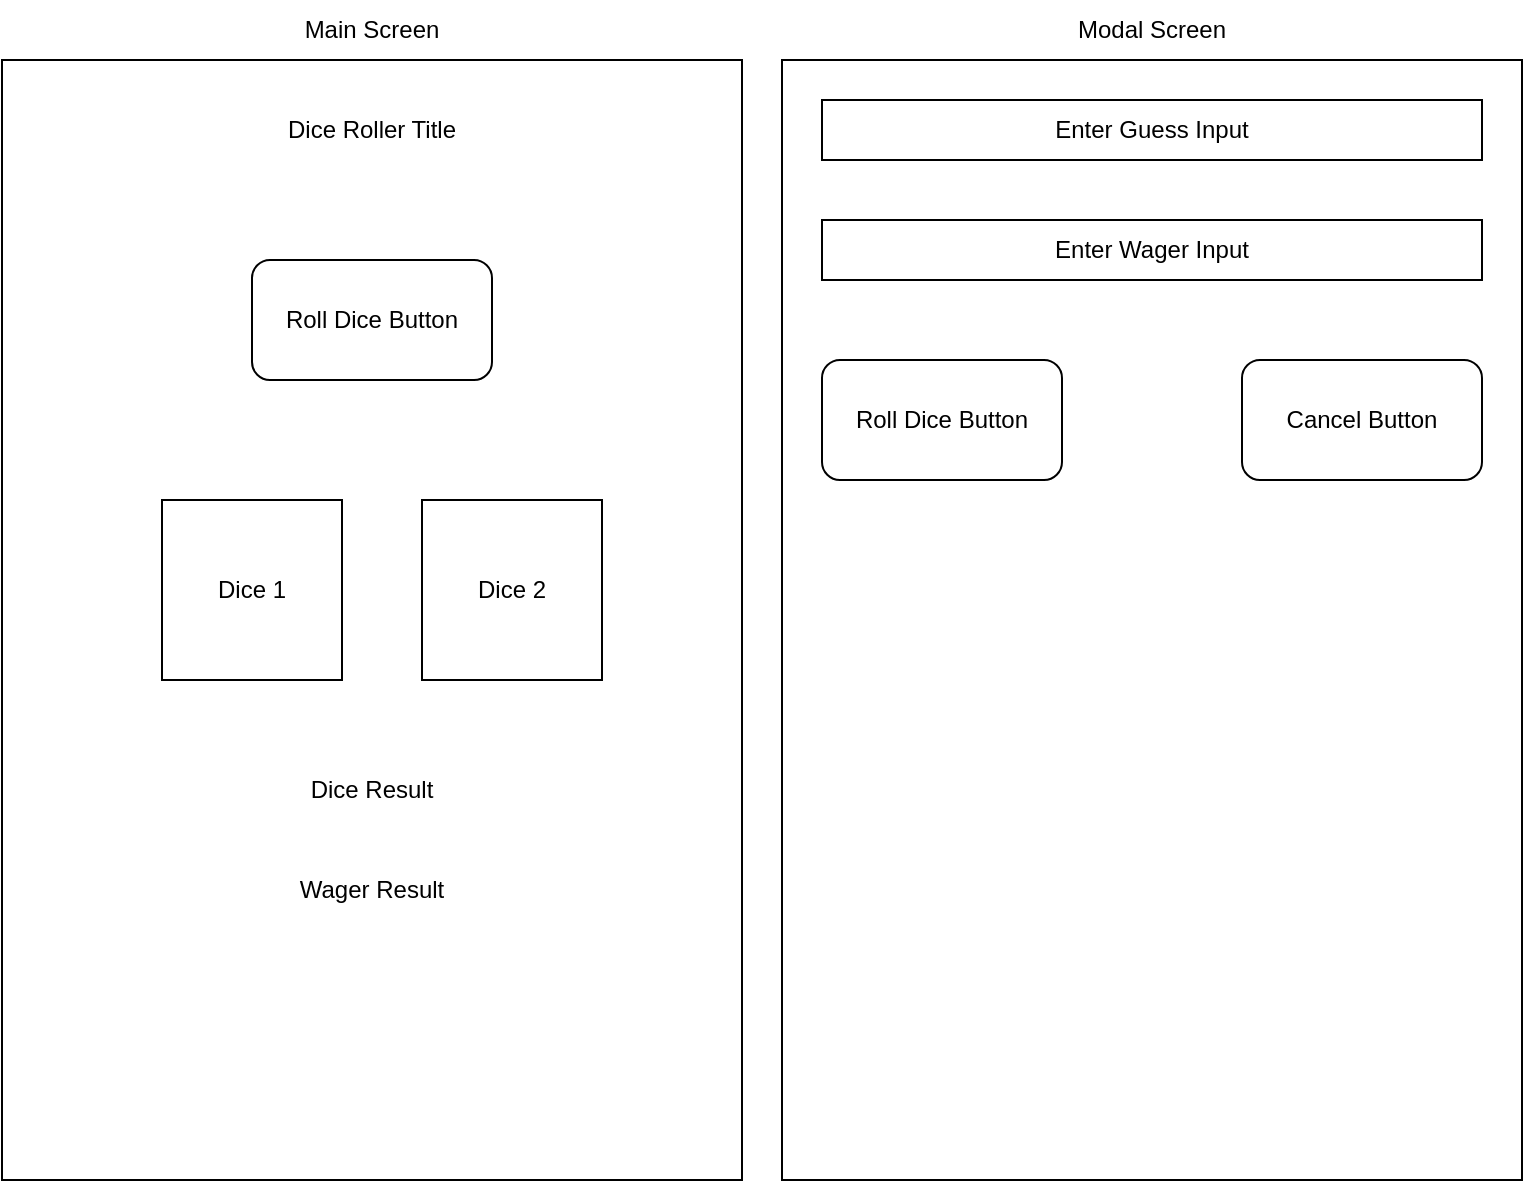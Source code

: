 <mxfile version="20.8.23" type="device"><diagram name="Page-1" id="My04iPDE87iwI_xUb_gP"><mxGraphModel dx="1750" dy="883" grid="1" gridSize="10" guides="1" tooltips="1" connect="1" arrows="1" fold="1" page="1" pageScale="1" pageWidth="827" pageHeight="1169" math="0" shadow="0"><root><mxCell id="0"/><mxCell id="1" parent="0"/><mxCell id="rnctsSZvIO_tBq5Yz8C5-2" value="" style="rounded=0;whiteSpace=wrap;html=1;" parent="1" vertex="1"><mxGeometry x="40" y="40" width="370" height="560" as="geometry"/></mxCell><mxCell id="rnctsSZvIO_tBq5Yz8C5-3" value="Dice Roller Title" style="text;html=1;strokeColor=none;fillColor=none;align=center;verticalAlign=middle;whiteSpace=wrap;rounded=0;" parent="1" vertex="1"><mxGeometry x="135" y="60" width="180" height="30" as="geometry"/></mxCell><mxCell id="rnctsSZvIO_tBq5Yz8C5-5" value="Dice 1" style="rounded=0;whiteSpace=wrap;html=1;" parent="1" vertex="1"><mxGeometry x="120" y="260" width="90" height="90" as="geometry"/></mxCell><mxCell id="rnctsSZvIO_tBq5Yz8C5-6" value="Dice Result" style="text;html=1;strokeColor=none;fillColor=none;align=center;verticalAlign=middle;whiteSpace=wrap;rounded=0;" parent="1" vertex="1"><mxGeometry x="175" y="390" width="100" height="30" as="geometry"/></mxCell><mxCell id="jhtOF-ou6-nYdhYKJSAq-1" value="Wager Result" style="text;html=1;strokeColor=none;fillColor=none;align=center;verticalAlign=middle;whiteSpace=wrap;rounded=0;" parent="1" vertex="1"><mxGeometry x="175" y="440" width="100" height="30" as="geometry"/></mxCell><mxCell id="jhtOF-ou6-nYdhYKJSAq-2" value="Main Screen" style="text;html=1;strokeColor=none;fillColor=none;align=center;verticalAlign=middle;whiteSpace=wrap;rounded=0;" parent="1" vertex="1"><mxGeometry x="165" y="10" width="120" height="30" as="geometry"/></mxCell><mxCell id="q7HWFvWDvoC3C6vNhjZC-2" value="Dice 2" style="rounded=0;whiteSpace=wrap;html=1;" vertex="1" parent="1"><mxGeometry x="250" y="260" width="90" height="90" as="geometry"/></mxCell><mxCell id="q7HWFvWDvoC3C6vNhjZC-3" value="Roll Dice Button" style="rounded=1;whiteSpace=wrap;html=1;" vertex="1" parent="1"><mxGeometry x="165" y="140" width="120" height="60" as="geometry"/></mxCell><mxCell id="q7HWFvWDvoC3C6vNhjZC-4" value="" style="rounded=0;whiteSpace=wrap;html=1;" vertex="1" parent="1"><mxGeometry x="430" y="40" width="370" height="560" as="geometry"/></mxCell><mxCell id="q7HWFvWDvoC3C6vNhjZC-5" value="Modal Screen" style="text;html=1;strokeColor=none;fillColor=none;align=center;verticalAlign=middle;whiteSpace=wrap;rounded=0;" vertex="1" parent="1"><mxGeometry x="555" y="10" width="120" height="30" as="geometry"/></mxCell><mxCell id="q7HWFvWDvoC3C6vNhjZC-6" value="Enter Guess Input" style="rounded=0;whiteSpace=wrap;html=1;" vertex="1" parent="1"><mxGeometry x="450" y="60" width="330" height="30" as="geometry"/></mxCell><mxCell id="q7HWFvWDvoC3C6vNhjZC-7" value="Enter Wager Input" style="rounded=0;whiteSpace=wrap;html=1;" vertex="1" parent="1"><mxGeometry x="450" y="120" width="330" height="30" as="geometry"/></mxCell><mxCell id="q7HWFvWDvoC3C6vNhjZC-8" value="Roll Dice Button" style="rounded=1;whiteSpace=wrap;html=1;" vertex="1" parent="1"><mxGeometry x="450" y="190" width="120" height="60" as="geometry"/></mxCell><mxCell id="q7HWFvWDvoC3C6vNhjZC-9" value="Cancel Button" style="rounded=1;whiteSpace=wrap;html=1;" vertex="1" parent="1"><mxGeometry x="660" y="190" width="120" height="60" as="geometry"/></mxCell></root></mxGraphModel></diagram></mxfile>